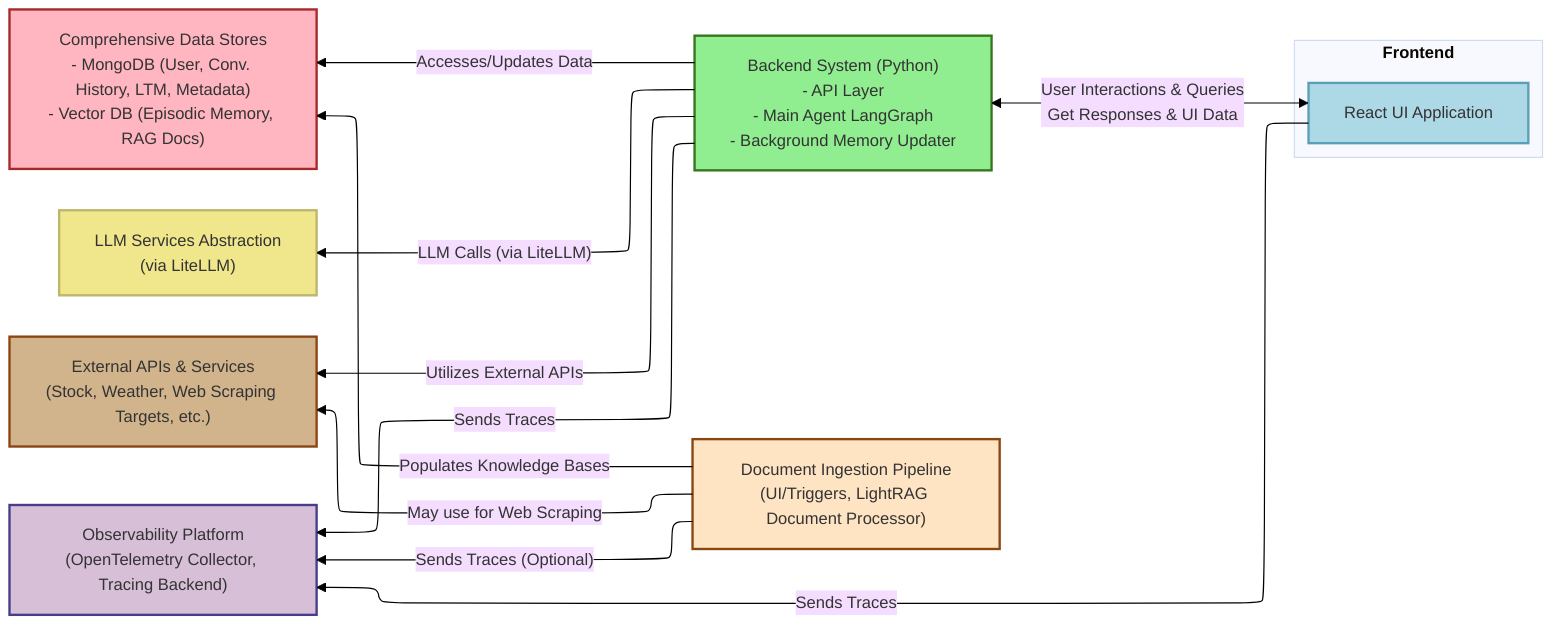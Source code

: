 ---
config:
  layout: elk
  look: classic
  theme: base
  themeVariables:
    fontSize: 14px
    lineColor: '#000000'
---
graph RL
    classDef uiSystem fill:#ADD8E6,stroke:#5A9FB8,stroke-width:2px;
    classDef backendSystem fill:#90EE90,stroke:#38761D,stroke-width:2px;
    classDef dataStores fill:#FFB6C1,stroke:#A52A2A,stroke-width:2px;
    classDef llmServices fill:#F0E68C,stroke:#BDB76B,stroke-width:2px;
    classDef externalServices fill:#D2B48C,stroke:#8B4513,stroke-width:2px;
    classDef observabilityPlatform fill:#D8BFD8,stroke:#483D8B,stroke-width:2px;
    classDef ingestionPipeline fill:#FFE4C4,stroke:#8B4513,stroke-width:2px;


    subgraph FE[<b>Frontend</b>]
        direction TB
        UserInterface["React UI Application"]:::uiSystem;
    end
    %% Main System Blocks
   
    BackendCore["Backend System (Python)<br/>- API Layer<br/>- Main Agent LangGraph<br/>- Background Memory Updater"]:::backendSystem;
    DataStorage["Comprehensive Data Stores<br/>- MongoDB (User, Conv. History, LTM, Metadata)<br/>- Vector DB (Episodic Memory, RAG Docs)"]:::dataStores;
    LLM_Services["LLM Services Abstraction<br/>(via LiteLLM)"]:::llmServices;
    External_APIs["External APIs & Services<br/>(Stock, Weather, Web Scraping Targets, etc.)"]:::externalServices;
    Observability["Observability Platform<br/>(OpenTelemetry Collector, Tracing Backend)"]:::observabilityPlatform;
    DocIngestion["Document Ingestion Pipeline<br/>(UI/Triggers, LightRAG Document Processor)"]:::ingestionPipeline;

    %% Core Interactions
    UserInterface <-- "User Interactions & Queries<BR>Get Responses & UI Data" --> BackendCore;

    BackendCore -- "Accesses/Updates Data" --> DataStorage;
    BackendCore -- "LLM Calls (via LiteLLM)" --> LLM_Services;
    BackendCore -- "Utilizes External APIs" --> External_APIs;
    
    DocIngestion -- "Populates Knowledge Bases" --> DataStorage;
    DocIngestion -- "May use for Web Scraping" --> External_APIs;


    %% Observability Interactions
    UserInterface -- "Sends Traces" --> Observability;
    BackendCore -- "Sends Traces" --> Observability;
    DocIngestion -- "Sends Traces (Optional)" --> Observability;


    %% Applying classes to nodes explicitly
    class UserInterface uiSystem;
    class BackendCore backendSystem;
    class DataStorage dataStores;
    class LLM_Services llmServices;
    class External_APIs externalServices;
    class Observability observabilityPlatform;
    class DocIngestion ingestionPipeline;
    %% Apply curved lines using 'basis' interpolation for smooth flow
    %% linkStyle default interpolate basis; 

    %% title High-Level System Architecture Diagram (Post-All Phases)